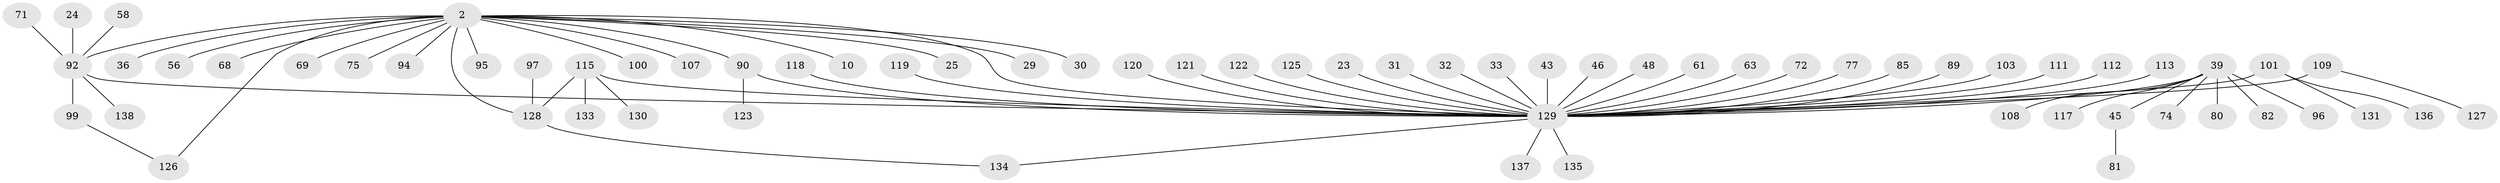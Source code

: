 // original degree distribution, {10: 0.007246376811594203, 19: 0.007246376811594203, 9: 0.021739130434782608, 7: 0.021739130434782608, 5: 0.021739130434782608, 3: 0.14492753623188406, 2: 0.21739130434782608, 1: 0.4927536231884058, 8: 0.007246376811594203, 4: 0.050724637681159424, 6: 0.007246376811594203}
// Generated by graph-tools (version 1.1) at 2025/48/03/09/25 04:48:13]
// undirected, 69 vertices, 73 edges
graph export_dot {
graph [start="1"]
  node [color=gray90,style=filled];
  2 [super="+1"];
  10;
  23 [super="+21"];
  24 [super="+19"];
  25;
  29;
  30;
  31;
  32;
  33;
  36;
  39 [super="+4"];
  43 [super="+16"];
  45;
  46 [super="+44"];
  48;
  56 [super="+15"];
  58;
  61;
  63;
  68;
  69;
  71 [super="+42"];
  72;
  74;
  75;
  77;
  80;
  81;
  82;
  85;
  89 [super="+88"];
  90 [super="+18+73"];
  92 [super="+7"];
  94 [super="+59"];
  95 [super="+9"];
  96;
  97;
  99 [super="+78"];
  100;
  101 [super="+35"];
  103;
  107;
  108 [super="+54"];
  109 [super="+6"];
  111;
  112;
  113 [super="+104"];
  115 [super="+40"];
  117;
  118 [super="+76+86"];
  119;
  120;
  121;
  122 [super="+106+110"];
  123;
  125 [super="+64"];
  126 [super="+67"];
  127;
  128 [super="+49+124+53+91"];
  129 [super="+41+62+114+52+105"];
  130;
  131 [super="+60+116"];
  133;
  134 [super="+132"];
  135 [super="+102"];
  136;
  137;
  138 [super="+93"];
  2 -- 10;
  2 -- 29;
  2 -- 36;
  2 -- 68 [weight=2];
  2 -- 75;
  2 -- 92 [weight=3];
  2 -- 107;
  2 -- 69;
  2 -- 100;
  2 -- 25;
  2 -- 30;
  2 -- 129 [weight=5];
  2 -- 90;
  2 -- 95;
  2 -- 56;
  2 -- 94;
  2 -- 126;
  2 -- 128 [weight=2];
  23 -- 129;
  24 -- 92;
  31 -- 129;
  32 -- 129;
  33 -- 129;
  39 -- 45 [weight=2];
  39 -- 80;
  39 -- 82;
  39 -- 117;
  39 -- 96;
  39 -- 74;
  39 -- 129 [weight=4];
  39 -- 108;
  43 -- 129 [weight=2];
  45 -- 81;
  46 -- 129;
  48 -- 129;
  58 -- 92;
  61 -- 129;
  63 -- 129;
  71 -- 92;
  72 -- 129;
  77 -- 129;
  85 -- 129;
  89 -- 129;
  90 -- 129 [weight=2];
  90 -- 123;
  92 -- 99 [weight=2];
  92 -- 129;
  92 -- 138;
  97 -- 128;
  99 -- 126;
  101 -- 136;
  101 -- 131;
  101 -- 129 [weight=2];
  103 -- 129;
  109 -- 129 [weight=2];
  109 -- 127;
  111 -- 129;
  112 -- 129;
  113 -- 129;
  115 -- 130;
  115 -- 133;
  115 -- 129 [weight=2];
  115 -- 128;
  118 -- 129;
  119 -- 129;
  120 -- 129;
  121 -- 129;
  122 -- 129;
  125 -- 129;
  128 -- 134;
  129 -- 137;
  129 -- 134;
  129 -- 135;
}
